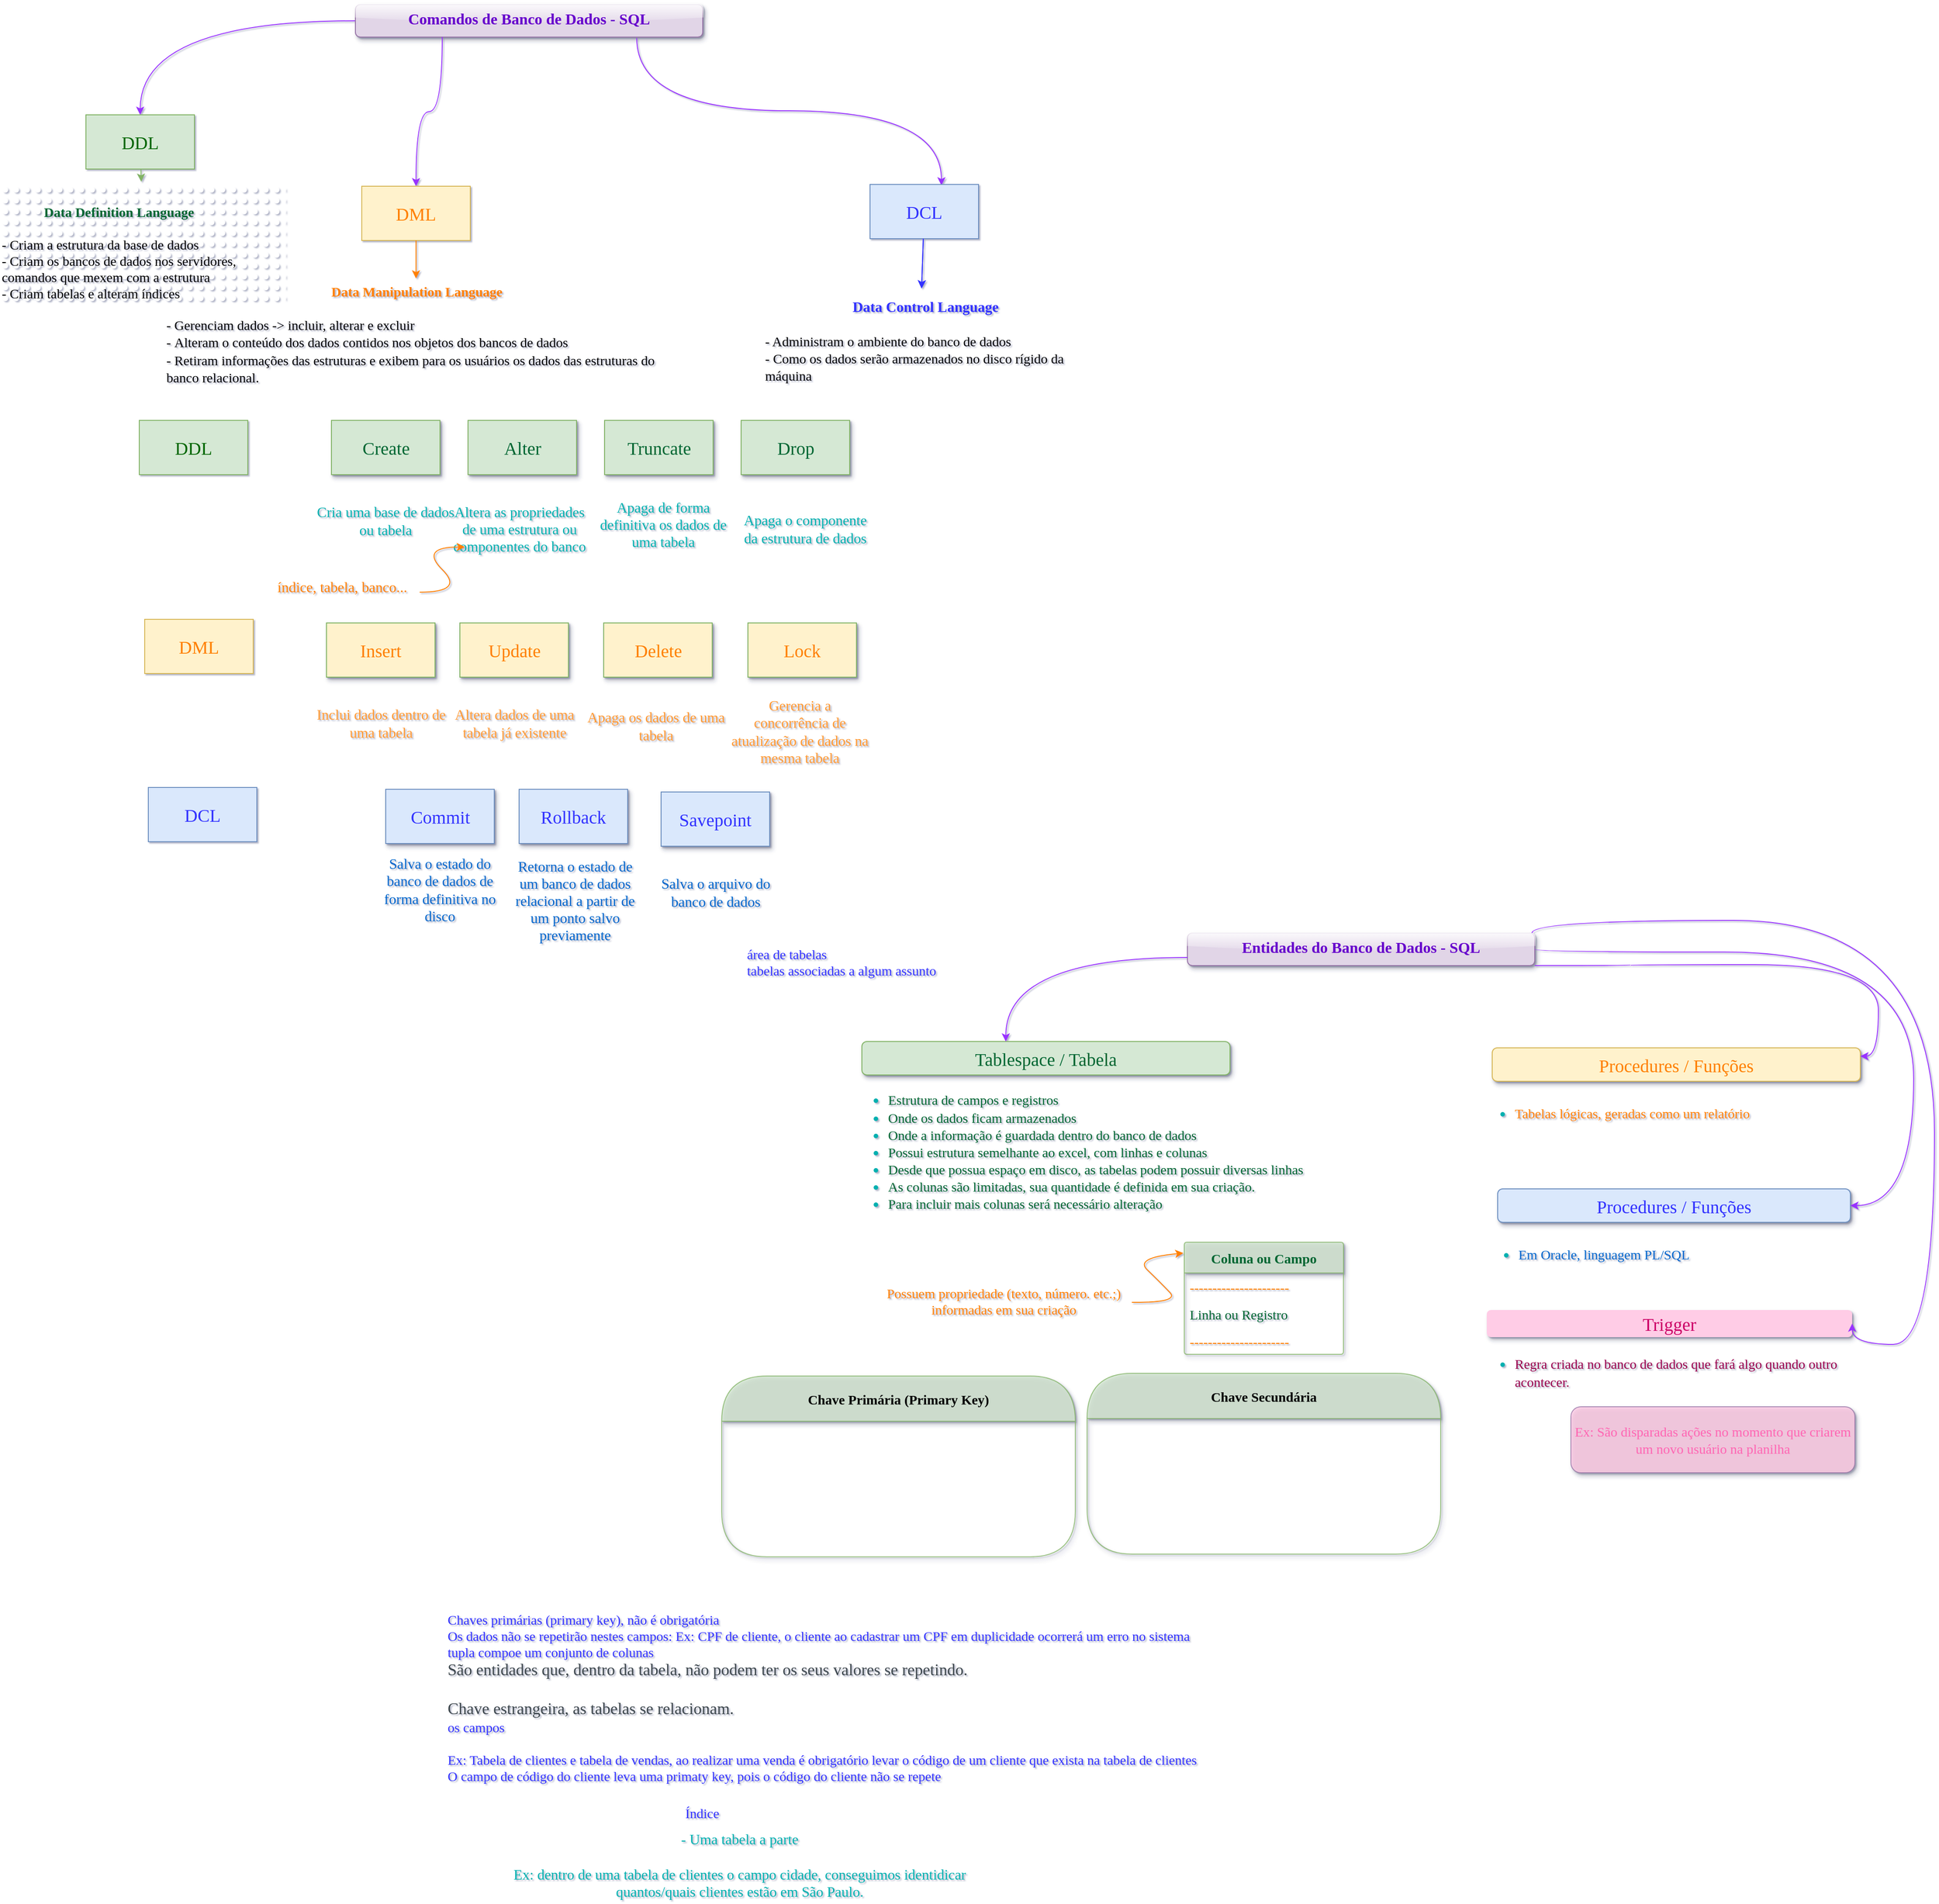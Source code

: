 <mxfile version="20.4.0" type="github">
  <diagram id="2lYntNfgOz4Zp2xXQCv-" name="Página-1">
    <mxGraphModel dx="1420" dy="1367" grid="0" gridSize="10" guides="1" tooltips="1" connect="1" arrows="1" fold="1" page="0" pageScale="1" pageWidth="827" pageHeight="1169" background="none" math="0" shadow="1">
      <root>
        <mxCell id="0" />
        <mxCell id="1" parent="0" />
        <mxCell id="KcA9sx5EcOgl9lJ91ylc-1" value="&lt;font color=&quot;#006600&quot; face=&quot;Lucida Console&quot; style=&quot;font-size: 20px;&quot;&gt;DDL&lt;/font&gt;" style="rounded=0;whiteSpace=wrap;html=1;fillColor=#d5e8d4;strokeColor=#82b366;labelBackgroundColor=none;" parent="1" vertex="1">
          <mxGeometry x="-228" y="-315" width="120" height="60" as="geometry" />
        </mxCell>
        <mxCell id="KcA9sx5EcOgl9lJ91ylc-20" value="" style="edgeStyle=orthogonalEdgeStyle;orthogonalLoop=1;jettySize=auto;html=1;strokeColor=#9933FF;fontFamily=Comic Sans MS;fontSize=16;fontColor=#CC00CC;curved=1;" parent="1" source="KcA9sx5EcOgl9lJ91ylc-3" target="KcA9sx5EcOgl9lJ91ylc-1" edge="1">
          <mxGeometry relative="1" as="geometry" />
        </mxCell>
        <mxCell id="KcA9sx5EcOgl9lJ91ylc-3" value="&lt;font style=&quot;font-size: 17px;&quot; color=&quot;#6600cc&quot;&gt;Comandos de Banco de Dados - SQL&lt;/font&gt;" style="text;whiteSpace=wrap;html=1;fontFamily=Comic Sans MS;fontSize=14;fontStyle=1;strokeColor=#9673a6;rounded=1;shadow=1;glass=1;fillColor=#e1d5e7;fillStyle=auto;align=center;" parent="1" vertex="1">
          <mxGeometry x="70" y="-437" width="384" height="36" as="geometry" />
        </mxCell>
        <mxCell id="KcA9sx5EcOgl9lJ91ylc-4" value="" style="endArrow=classic;html=1;rounded=0;fontFamily=Lucida Console;fontSize=20;fontColor=#FF8000;fillColor=#d5e8d4;strokeColor=#82b366;" parent="1" source="KcA9sx5EcOgl9lJ91ylc-1" target="KcA9sx5EcOgl9lJ91ylc-6" edge="1">
          <mxGeometry width="50" height="50" relative="1" as="geometry">
            <mxPoint x="541" y="80" as="sourcePoint" />
            <mxPoint x="623" y="80" as="targetPoint" />
          </mxGeometry>
        </mxCell>
        <mxCell id="KcA9sx5EcOgl9lJ91ylc-6" value="&lt;br&gt;&lt;div style=&quot;text-align: center;&quot;&gt;&lt;b style=&quot;color: rgb(0, 102, 51); font-family: Verdana; background-color: initial;&quot;&gt;Data Definition Language&lt;/b&gt;&lt;/div&gt;&lt;div style=&quot;text-align: center;&quot;&gt;&lt;br&gt;&lt;/div&gt;- Criam a estrutura da base de dados&amp;nbsp;&lt;br&gt;- Criam os bancos de dados nos servidores,&lt;br&gt;comandos que mexem com a estrutura&lt;br&gt;- Criam tabelas e alteram índices" style="text;html=1;resizable=0;autosize=1;align=left;verticalAlign=middle;points=[];fillColor=default;strokeColor=none;rounded=0;labelBackgroundColor=none;fontFamily=Comic Sans MS;fontSize=15;fontColor=#000000;fillStyle=dots;gradientColor=none;" parent="1" vertex="1">
          <mxGeometry x="-323" y="-241" width="316" height="138" as="geometry" />
        </mxCell>
        <mxCell id="KcA9sx5EcOgl9lJ91ylc-122" value="" style="edgeStyle=orthogonalEdgeStyle;curved=1;orthogonalLoop=1;jettySize=auto;html=1;strokeColor=#9933FF;exitX=0.25;exitY=1;exitDx=0;exitDy=0;fillColor=#e1d5e7;" parent="1" source="KcA9sx5EcOgl9lJ91ylc-3" target="KcA9sx5EcOgl9lJ91ylc-81" edge="1">
          <mxGeometry relative="1" as="geometry">
            <mxPoint x="200" y="-290.0" as="targetPoint" />
          </mxGeometry>
        </mxCell>
        <mxCell id="KcA9sx5EcOgl9lJ91ylc-81" value="&lt;font face=&quot;Lucida Console&quot; style=&quot;font-size: 20px;&quot; color=&quot;#ff8000&quot;&gt;DML&lt;/font&gt;" style="rounded=0;whiteSpace=wrap;html=1;fillColor=#fff2cc;strokeColor=#d6b656;labelBackgroundColor=none;" parent="1" vertex="1">
          <mxGeometry x="77" y="-236" width="120" height="60" as="geometry" />
        </mxCell>
        <mxCell id="KcA9sx5EcOgl9lJ91ylc-102" style="edgeStyle=orthogonalEdgeStyle;rounded=0;jumpSize=2;orthogonalLoop=1;jettySize=auto;html=1;exitX=0.5;exitY=1;exitDx=0;exitDy=0;strokeColor=#00CC66;fontFamily=Comic Sans MS;fontSize=16;fontColor=#6600CC;" parent="1" edge="1">
          <mxGeometry relative="1" as="geometry">
            <mxPoint x="778.5" y="205" as="sourcePoint" />
            <mxPoint x="778.5" y="205" as="targetPoint" />
          </mxGeometry>
        </mxCell>
        <mxCell id="KcA9sx5EcOgl9lJ91ylc-110" value="&lt;font color=&quot;#000000&quot;&gt;&lt;br&gt;&lt;/font&gt;" style="text;html=1;align=left;verticalAlign=middle;resizable=0;points=[];autosize=1;strokeColor=none;fillColor=none;fontSize=17;fontFamily=Comic Sans MS;fontColor=#CC00CC;rounded=0;" parent="1" vertex="1">
          <mxGeometry x="-218" y="371" width="18" height="32" as="geometry" />
        </mxCell>
        <mxCell id="KcA9sx5EcOgl9lJ91ylc-118" value="&lt;font style=&quot;font-size: 15px;&quot;&gt;&lt;div style=&quot;text-align: center;&quot;&gt;&lt;b style=&quot;font-family: Verdana; background-color: initial;&quot;&gt;&lt;font color=&quot;#ff8000&quot;&gt;Data Manipulation Language&lt;/font&gt;&lt;/b&gt;&lt;/div&gt;&lt;div style=&quot;text-align: center;&quot;&gt;&lt;br style=&quot;color: rgb(0, 0, 0);&quot;&gt;&lt;/div&gt;&lt;font style=&quot;font-size: 15px;&quot; color=&quot;#000000&quot;&gt;- Gerenciam dados -&amp;gt; incluir, alterar e excluir&lt;br&gt;-&amp;nbsp;&lt;/font&gt;&lt;span style=&quot;color: rgb(0, 0, 0);&quot;&gt;Alteram o conteúdo dos dados contidos nos objetos dos bancos de dados&lt;/span&gt;&lt;font style=&quot;font-size: 15px;&quot; color=&quot;#000000&quot;&gt;&lt;br&gt;&lt;/font&gt;&lt;/font&gt;&lt;span style=&quot;font-size: 15px;&quot;&gt;&lt;font color=&quot;#000000&quot; style=&quot;font-size: 15px;&quot;&gt;- Retiram informações das estruturas e exibem para os usuários os dados das estruturas do banco relacional.&lt;/font&gt;&lt;br&gt;&lt;/span&gt;" style="text;html=1;strokeColor=none;fillColor=none;align=left;verticalAlign=middle;whiteSpace=wrap;rounded=0;labelBackgroundColor=none;fontFamily=Comic Sans MS;fontSize=16;fontColor=#00B0B0;" parent="1" vertex="1">
          <mxGeometry x="-141" y="-134" width="556" height="123" as="geometry" />
        </mxCell>
        <mxCell id="KcA9sx5EcOgl9lJ91ylc-120" value="" style="endArrow=classic;html=1;rounded=0;strokeColor=#FF8000;" parent="1" source="KcA9sx5EcOgl9lJ91ylc-81" target="KcA9sx5EcOgl9lJ91ylc-118" edge="1">
          <mxGeometry width="50" height="50" relative="1" as="geometry">
            <mxPoint x="245" y="-55" as="sourcePoint" />
            <mxPoint x="-35" y="-127" as="targetPoint" />
          </mxGeometry>
        </mxCell>
        <mxCell id="KcA9sx5EcOgl9lJ91ylc-125" value="&lt;font color=&quot;#3333ff&quot; face=&quot;Lucida Console&quot; style=&quot;font-size: 20px;&quot;&gt;DCL&lt;/font&gt;" style="rounded=0;whiteSpace=wrap;html=1;fillColor=#dae8fc;strokeColor=#6c8ebf;labelBackgroundColor=none;" parent="1" vertex="1">
          <mxGeometry x="639" y="-238" width="120" height="60" as="geometry" />
        </mxCell>
        <mxCell id="KcA9sx5EcOgl9lJ91ylc-127" value="" style="edgeStyle=orthogonalEdgeStyle;curved=1;orthogonalLoop=1;jettySize=auto;html=1;strokeColor=#9933FF;exitX=0.81;exitY=1.028;exitDx=0;exitDy=0;fillColor=#e1d5e7;exitPerimeter=0;entryX=0.658;entryY=0.017;entryDx=0;entryDy=0;entryPerimeter=0;" parent="1" source="KcA9sx5EcOgl9lJ91ylc-3" target="KcA9sx5EcOgl9lJ91ylc-125" edge="1">
          <mxGeometry relative="1" as="geometry">
            <mxPoint x="560" y="-267" as="sourcePoint" />
            <mxPoint x="346" y="-169" as="targetPoint" />
          </mxGeometry>
        </mxCell>
        <mxCell id="KcA9sx5EcOgl9lJ91ylc-128" value="&lt;div style=&quot;text-align: center;&quot;&gt;&lt;b style=&quot;font-family: Verdana; background-color: initial;&quot;&gt;&lt;font color=&quot;#3333ff&quot;&gt;Data Control Language&lt;/font&gt;&lt;/b&gt;&lt;/div&gt;&lt;div style=&quot;text-align: center;&quot;&gt;&lt;br style=&quot;font-size: 15px; color: rgb(0, 0, 0);&quot;&gt;&lt;/div&gt;&lt;font style=&quot;font-size: 15px;&quot; color=&quot;#000000&quot;&gt;&lt;span style=&quot;&quot;&gt;- Administram o ambiente do banco de dados &lt;br&gt;- Como os dados serão armazenados no disco rígido da máquina&lt;/span&gt;&lt;/font&gt;" style="text;html=1;strokeColor=none;fillColor=none;align=left;verticalAlign=middle;whiteSpace=wrap;rounded=0;labelBackgroundColor=none;fontFamily=Comic Sans MS;fontSize=16;fontColor=#00B0B0;" parent="1" vertex="1">
          <mxGeometry x="520.5" y="-106" width="357" height="82" as="geometry" />
        </mxCell>
        <mxCell id="KcA9sx5EcOgl9lJ91ylc-131" value="" style="endArrow=classic;html=1;rounded=0;strokeColor=#3333FF;" parent="1" source="KcA9sx5EcOgl9lJ91ylc-125" edge="1">
          <mxGeometry width="50" height="50" relative="1" as="geometry">
            <mxPoint x="147" y="-166" as="sourcePoint" />
            <mxPoint x="696" y="-123" as="targetPoint" />
          </mxGeometry>
        </mxCell>
        <mxCell id="KcA9sx5EcOgl9lJ91ylc-132" value="&lt;font color=&quot;#006633&quot; face=&quot;Lucida Console&quot; style=&quot;font-size: 20px;&quot;&gt;Create&lt;/font&gt;" style="rounded=0;whiteSpace=wrap;html=1;fillColor=#d5e8d4;strokeColor=#82b366;labelBackgroundColor=none;shadow=1;fillStyle=auto;fontSize=15;" parent="1" vertex="1">
          <mxGeometry x="43.5" y="23" width="120" height="60" as="geometry" />
        </mxCell>
        <mxCell id="KcA9sx5EcOgl9lJ91ylc-133" value="&lt;font color=&quot;#006633&quot; face=&quot;Lucida Console&quot; style=&quot;font-size: 20px;&quot;&gt;Alter&lt;/font&gt;" style="rounded=0;whiteSpace=wrap;html=1;fillColor=#d5e8d4;strokeColor=#82b366;labelBackgroundColor=none;shadow=1;fillStyle=auto;fontSize=15;" parent="1" vertex="1">
          <mxGeometry x="194.5" y="23" width="120" height="60" as="geometry" />
        </mxCell>
        <mxCell id="KcA9sx5EcOgl9lJ91ylc-134" value="&lt;font color=&quot;#006633&quot; face=&quot;Lucida Console&quot; style=&quot;font-size: 20px;&quot;&gt;Truncate&lt;/font&gt;" style="rounded=0;whiteSpace=wrap;html=1;fillColor=#d5e8d4;strokeColor=#82b366;labelBackgroundColor=none;shadow=1;fillStyle=auto;fontSize=15;" parent="1" vertex="1">
          <mxGeometry x="345.5" y="23" width="120" height="60" as="geometry" />
        </mxCell>
        <mxCell id="KcA9sx5EcOgl9lJ91ylc-135" value="&lt;font face=&quot;Lucida Console&quot; style=&quot;font-size: 20px;&quot;&gt;Drop&lt;/font&gt;" style="rounded=0;whiteSpace=wrap;html=1;fillColor=#d5e8d4;strokeColor=#82b366;labelBackgroundColor=none;shadow=1;fillStyle=auto;fontSize=15;fontColor=#006633;" parent="1" vertex="1">
          <mxGeometry x="496.5" y="23" width="120" height="60" as="geometry" />
        </mxCell>
        <mxCell id="KcA9sx5EcOgl9lJ91ylc-136" value="Cria uma base de dados ou tabela" style="text;html=1;strokeColor=none;fillColor=none;align=center;verticalAlign=middle;whiteSpace=wrap;rounded=0;labelBackgroundColor=none;fontFamily=Comic Sans MS;fontSize=16;fontColor=#00B0B0;fillStyle=auto;" parent="1" vertex="1">
          <mxGeometry x="26" y="102" width="155" height="64" as="geometry" />
        </mxCell>
        <mxCell id="KcA9sx5EcOgl9lJ91ylc-137" value="Altera as propriedades de uma estrutura ou componentes do banco" style="text;html=1;strokeColor=none;fillColor=none;align=center;verticalAlign=middle;whiteSpace=wrap;rounded=0;labelBackgroundColor=none;fontFamily=Comic Sans MS;fontSize=16;fontColor=#00B0B0;fillStyle=auto;" parent="1" vertex="1">
          <mxGeometry x="173.5" y="111" width="155" height="64" as="geometry" />
        </mxCell>
        <mxCell id="KcA9sx5EcOgl9lJ91ylc-138" value="Apaga de forma definitiva os dados de uma tabela" style="text;html=1;strokeColor=none;fillColor=none;align=center;verticalAlign=middle;whiteSpace=wrap;rounded=0;labelBackgroundColor=none;fontFamily=Comic Sans MS;fontSize=16;fontColor=#00B0B0;fillStyle=auto;" parent="1" vertex="1">
          <mxGeometry x="332.5" y="106" width="155" height="64" as="geometry" />
        </mxCell>
        <mxCell id="KcA9sx5EcOgl9lJ91ylc-139" value="Apaga o componente da estrutura de dados" style="text;html=1;strokeColor=none;fillColor=none;align=center;verticalAlign=middle;whiteSpace=wrap;rounded=0;labelBackgroundColor=none;fontFamily=Comic Sans MS;fontSize=16;fontColor=#00B0B0;fillStyle=auto;" parent="1" vertex="1">
          <mxGeometry x="489.5" y="111" width="155" height="64" as="geometry" />
        </mxCell>
        <mxCell id="KcA9sx5EcOgl9lJ91ylc-141" value="" style="curved=1;endArrow=classic;html=1;rounded=0;fontFamily=Comic Sans MS;fontSize=16;fontColor=#FF8000;strokeColor=#FF8000;" parent="1" edge="1">
          <mxGeometry width="50" height="50" relative="1" as="geometry">
            <mxPoint x="141" y="213" as="sourcePoint" />
            <mxPoint x="191" y="163" as="targetPoint" />
            <Array as="points">
              <mxPoint x="191" y="213" />
              <mxPoint x="141" y="163" />
            </Array>
          </mxGeometry>
        </mxCell>
        <mxCell id="KcA9sx5EcOgl9lJ91ylc-143" value="&lt;font color=&quot;#ff8000&quot;&gt;índice, tabela, banco...&lt;/font&gt;" style="text;html=1;align=center;verticalAlign=middle;resizable=0;points=[];autosize=1;strokeColor=none;fillColor=none;fontSize=16;fontFamily=Comic Sans MS;fontColor=#00B0B0;fillStyle=auto;" parent="1" vertex="1">
          <mxGeometry x="-36" y="191" width="181" height="31" as="geometry" />
        </mxCell>
        <mxCell id="KcA9sx5EcOgl9lJ91ylc-144" value="&lt;font color=&quot;#ff8000&quot; face=&quot;Lucida Console&quot; style=&quot;font-size: 20px;&quot;&gt;Insert&lt;/font&gt;" style="rounded=0;whiteSpace=wrap;html=1;fillColor=#FFF2CC;strokeColor=#82b366;labelBackgroundColor=none;shadow=1;fillStyle=auto;fontSize=15;" parent="1" vertex="1">
          <mxGeometry x="38" y="247" width="120" height="60" as="geometry" />
        </mxCell>
        <mxCell id="KcA9sx5EcOgl9lJ91ylc-148" value="&lt;font color=&quot;#ff9933&quot;&gt;Inclui dados dentro de uma tabela&lt;/font&gt;" style="text;html=1;strokeColor=none;fillColor=none;align=center;verticalAlign=middle;whiteSpace=wrap;rounded=0;labelBackgroundColor=none;fontFamily=Comic Sans MS;fontSize=16;fontColor=#00B0B0;fillStyle=auto;" parent="1" vertex="1">
          <mxGeometry x="20.5" y="326" width="155" height="64" as="geometry" />
        </mxCell>
        <mxCell id="KcA9sx5EcOgl9lJ91ylc-150" value="Apaga os dados de uma tabela" style="text;html=1;strokeColor=none;fillColor=none;align=center;verticalAlign=middle;whiteSpace=wrap;rounded=0;labelBackgroundColor=none;fontFamily=Comic Sans MS;fontSize=16;fontColor=#FF9933;fillStyle=auto;" parent="1" vertex="1">
          <mxGeometry x="325" y="329" width="155" height="64" as="geometry" />
        </mxCell>
        <mxCell id="KcA9sx5EcOgl9lJ91ylc-151" value="Gerencia a concorrência de atualização de dados na mesma tabela" style="text;html=1;strokeColor=none;fillColor=none;align=center;verticalAlign=middle;whiteSpace=wrap;rounded=0;labelBackgroundColor=none;fontFamily=Comic Sans MS;fontSize=16;fontColor=#FF9933;fillStyle=auto;" parent="1" vertex="1">
          <mxGeometry x="484" y="335" width="155" height="64" as="geometry" />
        </mxCell>
        <mxCell id="KcA9sx5EcOgl9lJ91ylc-153" value="&lt;font color=&quot;#ff8000&quot; face=&quot;Lucida Console&quot; style=&quot;font-size: 20px;&quot;&gt;Update&lt;/font&gt;" style="rounded=0;whiteSpace=wrap;html=1;fillColor=#FFF2CC;strokeColor=#82b366;labelBackgroundColor=none;shadow=1;fillStyle=auto;fontSize=15;" parent="1" vertex="1">
          <mxGeometry x="185.5" y="247" width="120" height="60" as="geometry" />
        </mxCell>
        <mxCell id="KcA9sx5EcOgl9lJ91ylc-155" value="Altera dados de uma tabela já existente" style="text;html=1;strokeColor=none;fillColor=none;align=center;verticalAlign=middle;whiteSpace=wrap;rounded=0;labelBackgroundColor=none;fontFamily=Comic Sans MS;fontSize=16;fontColor=#FF9933;fillStyle=auto;" parent="1" vertex="1">
          <mxGeometry x="173.75" y="326" width="143.5" height="64" as="geometry" />
        </mxCell>
        <mxCell id="KcA9sx5EcOgl9lJ91ylc-156" value="&lt;font color=&quot;#ff8000&quot; face=&quot;Lucida Console&quot; style=&quot;font-size: 20px;&quot;&gt;Delete&lt;/font&gt;" style="rounded=0;whiteSpace=wrap;html=1;fillColor=#FFF2CC;strokeColor=#82b366;labelBackgroundColor=none;shadow=1;fillStyle=auto;fontSize=15;" parent="1" vertex="1">
          <mxGeometry x="344.5" y="247" width="120" height="60" as="geometry" />
        </mxCell>
        <mxCell id="KcA9sx5EcOgl9lJ91ylc-157" value="&lt;font color=&quot;#ff8000&quot; face=&quot;Lucida Console&quot; style=&quot;font-size: 20px;&quot;&gt;Lock&lt;/font&gt;" style="rounded=0;whiteSpace=wrap;html=1;fillColor=#FFF2CC;strokeColor=#82b366;labelBackgroundColor=none;shadow=1;fillStyle=auto;fontSize=15;" parent="1" vertex="1">
          <mxGeometry x="504" y="247" width="120" height="60" as="geometry" />
        </mxCell>
        <mxCell id="KcA9sx5EcOgl9lJ91ylc-158" value="&lt;font color=&quot;#3333ff&quot; face=&quot;Lucida Console&quot; style=&quot;font-size: 20px;&quot;&gt;Commit&lt;/font&gt;" style="rounded=0;whiteSpace=wrap;html=1;fillColor=#dae8fc;strokeColor=#6c8ebf;labelBackgroundColor=none;shadow=1;fillStyle=auto;fontSize=15;" parent="1" vertex="1">
          <mxGeometry x="103.5" y="431" width="120" height="60" as="geometry" />
        </mxCell>
        <mxCell id="KcA9sx5EcOgl9lJ91ylc-159" value="&lt;font color=&quot;#0066cc&quot;&gt;Salva o estado do banco de dados de forma definitiva no disco&lt;/font&gt;" style="text;html=1;strokeColor=none;fillColor=none;align=center;verticalAlign=middle;whiteSpace=wrap;rounded=0;labelBackgroundColor=none;fontFamily=Comic Sans MS;fontSize=16;fontColor=#00B0B0;fillStyle=auto;" parent="1" vertex="1">
          <mxGeometry x="86" y="510" width="155" height="64" as="geometry" />
        </mxCell>
        <mxCell id="KcA9sx5EcOgl9lJ91ylc-160" value="&lt;font color=&quot;#0066cc&quot;&gt;Salva o arquivo do banco de dados&lt;/font&gt;" style="text;html=1;strokeColor=none;fillColor=none;align=center;verticalAlign=middle;whiteSpace=wrap;rounded=0;labelBackgroundColor=none;fontFamily=Comic Sans MS;fontSize=16;fontColor=#FF9933;fillStyle=auto;" parent="1" vertex="1">
          <mxGeometry x="390.5" y="513" width="155" height="64" as="geometry" />
        </mxCell>
        <mxCell id="KcA9sx5EcOgl9lJ91ylc-162" value="&lt;font color=&quot;#3333ff&quot; face=&quot;Lucida Console&quot; style=&quot;font-size: 20px;&quot;&gt;Rollback&lt;/font&gt;" style="rounded=0;whiteSpace=wrap;html=1;fillColor=#dae8fc;strokeColor=#6c8ebf;labelBackgroundColor=none;shadow=1;fillStyle=auto;fontSize=15;" parent="1" vertex="1">
          <mxGeometry x="251" y="431" width="120" height="60" as="geometry" />
        </mxCell>
        <mxCell id="KcA9sx5EcOgl9lJ91ylc-163" value="&lt;font color=&quot;#0066cc&quot;&gt;Retorna o estado de um banco de dados relacional a partir de um ponto salvo previamente&lt;/font&gt;" style="text;html=1;strokeColor=none;fillColor=none;align=center;verticalAlign=middle;whiteSpace=wrap;rounded=0;labelBackgroundColor=none;fontFamily=Comic Sans MS;fontSize=16;fontColor=#FF9933;fillStyle=auto;" parent="1" vertex="1">
          <mxGeometry x="241" y="522" width="143.5" height="64" as="geometry" />
        </mxCell>
        <mxCell id="KcA9sx5EcOgl9lJ91ylc-164" value="&lt;font color=&quot;#3333ff&quot; face=&quot;Lucida Console&quot; style=&quot;font-size: 20px;&quot;&gt;Savepoint&lt;/font&gt;" style="rounded=0;whiteSpace=wrap;html=1;fillColor=#dae8fc;strokeColor=#6c8ebf;labelBackgroundColor=none;shadow=1;fillStyle=auto;fontSize=15;" parent="1" vertex="1">
          <mxGeometry x="408" y="434" width="120" height="60" as="geometry" />
        </mxCell>
        <mxCell id="lpabvSlIWiEK5Iqg3zDG-1" value="&lt;font color=&quot;#006600&quot; face=&quot;Lucida Console&quot; style=&quot;font-size: 20px;&quot;&gt;DDL&lt;/font&gt;" style="rounded=0;whiteSpace=wrap;html=1;fillColor=#d5e8d4;strokeColor=#82b366;labelBackgroundColor=none;" vertex="1" parent="1">
          <mxGeometry x="-169" y="23" width="120" height="60" as="geometry" />
        </mxCell>
        <mxCell id="lpabvSlIWiEK5Iqg3zDG-2" value="&lt;font face=&quot;Lucida Console&quot; style=&quot;font-size: 20px;&quot; color=&quot;#ff8000&quot;&gt;DML&lt;/font&gt;" style="rounded=0;whiteSpace=wrap;html=1;fillColor=#fff2cc;strokeColor=#d6b656;labelBackgroundColor=none;" vertex="1" parent="1">
          <mxGeometry x="-163" y="243" width="120" height="60" as="geometry" />
        </mxCell>
        <mxCell id="lpabvSlIWiEK5Iqg3zDG-3" value="&lt;font color=&quot;#3333ff&quot; face=&quot;Lucida Console&quot; style=&quot;font-size: 20px;&quot;&gt;DCL&lt;/font&gt;" style="rounded=0;whiteSpace=wrap;html=1;fillColor=#dae8fc;strokeColor=#6c8ebf;labelBackgroundColor=none;" vertex="1" parent="1">
          <mxGeometry x="-159" y="429" width="120" height="60" as="geometry" />
        </mxCell>
        <mxCell id="lpabvSlIWiEK5Iqg3zDG-13" value="&lt;font color=&quot;#3333ff&quot; face=&quot;Lucida Console&quot; style=&quot;font-size: 20px;&quot;&gt;DCL&lt;/font&gt;" style="rounded=0;whiteSpace=wrap;html=1;fillColor=#dae8fc;strokeColor=#6c8ebf;labelBackgroundColor=none;" vertex="1" parent="1">
          <mxGeometry x="639" y="-238" width="120" height="60" as="geometry" />
        </mxCell>
        <mxCell id="lpabvSlIWiEK5Iqg3zDG-15" value="" style="endArrow=classic;html=1;rounded=0;strokeColor=#3333FF;" edge="1" source="lpabvSlIWiEK5Iqg3zDG-13" parent="1">
          <mxGeometry width="50" height="50" relative="1" as="geometry">
            <mxPoint x="147" y="-166" as="sourcePoint" />
            <mxPoint x="696.0" y="-123" as="targetPoint" />
          </mxGeometry>
        </mxCell>
        <mxCell id="lpabvSlIWiEK5Iqg3zDG-17" value="&lt;font style=&quot;font-size: 17px;&quot; color=&quot;#6600cc&quot;&gt;Entidades do Banco de Dados - SQL&lt;/font&gt;" style="text;whiteSpace=wrap;html=1;fontFamily=Comic Sans MS;fontSize=14;fontStyle=1;strokeColor=#9673a6;rounded=1;shadow=1;glass=1;fillColor=#e1d5e7;fillStyle=auto;align=center;" vertex="1" parent="1">
          <mxGeometry x="990" y="590" width="384" height="36" as="geometry" />
        </mxCell>
        <mxCell id="lpabvSlIWiEK5Iqg3zDG-21" value="área de tabelas&lt;br&gt;tabelas associadas a algum assunto" style="text;html=1;align=left;verticalAlign=middle;resizable=0;points=[];autosize=1;strokeColor=none;fillColor=none;fontSize=15;fontFamily=Verdana;fontColor=#3333FF;" vertex="1" parent="1">
          <mxGeometry x="501" y="598" width="288" height="48" as="geometry" />
        </mxCell>
        <mxCell id="lpabvSlIWiEK5Iqg3zDG-43" value="&lt;br&gt;&lt;br&gt;&lt;br&gt;Chaves primárias (primary key), não é obrigatória&lt;br&gt;Os dados não se repetirão nestes campos: Ex: CPF de cliente, o cliente ao cadastrar um CPF em duplicidade ocorrerá um erro no sistema&lt;br&gt;tupla compoe um conjunto de colunas&lt;br&gt;&lt;span style=&quot;color: rgb(61, 70, 77); font-family: &amp;quot;Source Serif Pro&amp;quot;, serif; font-size: 18px;&quot;&gt;São entidades que, dentro da tabela, não podem ter os seus valores se repetindo.&lt;br&gt;&lt;br&gt;Chave estrangeira, as tabelas se relacionam.&lt;/span&gt;&lt;br&gt;os campos&amp;nbsp;&lt;br&gt;&lt;br&gt;Ex: Tabela de clientes e tabela de vendas, ao realizar uma venda é obrigatório levar o código de um cliente que exista na tabela de clientes&lt;br&gt;O campo de código do cliente leva uma primaty key, pois o código do cliente não se repete&lt;br&gt;" style="text;html=1;resizable=0;autosize=1;align=left;verticalAlign=middle;points=[];fillColor=none;strokeColor=none;rounded=0;fillStyle=auto;fontFamily=Verdana;fontSize=15;fontColor=#3333FF;" vertex="1" parent="1">
          <mxGeometry x="169.997" y="1280.003" width="1074" height="257" as="geometry" />
        </mxCell>
        <mxCell id="lpabvSlIWiEK5Iqg3zDG-44" value="Índice" style="text;html=1;align=center;verticalAlign=middle;resizable=0;points=[];autosize=1;strokeColor=none;fillColor=none;fontSize=15;fontFamily=Verdana;fontColor=#3333FF;" vertex="1" parent="1">
          <mxGeometry x="421" y="1548" width="64" height="30" as="geometry" />
        </mxCell>
        <mxCell id="lpabvSlIWiEK5Iqg3zDG-46" value="- Uma tabela a parte&lt;br&gt;&lt;br&gt;Ex: dentro de uma tabela de clientes o campo cidade, conseguimos identidicar quantos/quais clientes estão em São Paulo." style="text;html=1;strokeColor=none;fillColor=none;align=center;verticalAlign=middle;whiteSpace=wrap;rounded=0;labelBackgroundColor=none;fontFamily=Comic Sans MS;fontSize=16;fontColor=#00B0B0;fillStyle=auto;" vertex="1" parent="1">
          <mxGeometry x="215" y="1589" width="560" height="64" as="geometry" />
        </mxCell>
        <mxCell id="lpabvSlIWiEK5Iqg3zDG-54" value="&lt;font color=&quot;#cc0066&quot; face=&quot;Lucida Console&quot; style=&quot;font-size: 20px;&quot;&gt;Trigger&lt;/font&gt;" style="rounded=1;whiteSpace=wrap;html=1;fillColor=#FFCCE6;strokeColor=none;labelBackgroundColor=none;shadow=1;fillStyle=auto;fontSize=15;fontFamily=Verdana;glass=0;" vertex="1" parent="1">
          <mxGeometry x="1321" y="1007" width="404" height="30" as="geometry" />
        </mxCell>
        <mxCell id="lpabvSlIWiEK5Iqg3zDG-55" value="&lt;div style=&quot;&quot;&gt;&lt;ul&gt;&lt;li&gt;&lt;span style=&quot;font-size: 15px; color: rgb(153, 0, 77); background-color: initial;&quot;&gt;Regra criada no banco de dados que fará algo quando outro acontecer.&lt;/span&gt;&lt;/li&gt;&lt;/ul&gt;&lt;/div&gt;" style="text;html=1;strokeColor=none;fillColor=none;align=left;verticalAlign=middle;whiteSpace=wrap;rounded=0;labelBackgroundColor=none;fontFamily=Comic Sans MS;fontSize=16;fontColor=#00B0B0;fillStyle=auto;" vertex="1" parent="1">
          <mxGeometry x="1310" y="1052" width="407" height="47" as="geometry" />
        </mxCell>
        <mxCell id="lpabvSlIWiEK5Iqg3zDG-57" value="&lt;span style=&quot;font-size: 15px; font-weight: 400; text-align: left;&quot;&gt;&lt;font color=&quot;#ff66b3&quot;&gt;Ex: São disparadas ações no momento que criarem um novo usuário na planilha&lt;/font&gt;&lt;/span&gt;" style="text;whiteSpace=wrap;html=1;fontFamily=Comic Sans MS;fontSize=14;fontStyle=1;strokeColor=#9673a6;rounded=1;shadow=1;glass=0;fillColor=#FFCCE6;fillStyle=auto;align=center;verticalAlign=middle;sketch=0;opacity=80;" vertex="1" parent="1">
          <mxGeometry x="1414" y="1114" width="314" height="73" as="geometry" />
        </mxCell>
        <mxCell id="lpabvSlIWiEK5Iqg3zDG-65" value="&lt;font color=&quot;#3333ff&quot; face=&quot;Lucida Console&quot; style=&quot;font-size: 20px;&quot;&gt;Procedures / Funções&lt;/font&gt;" style="rounded=1;whiteSpace=wrap;html=1;fillColor=#dae8fc;strokeColor=#6c8ebf;labelBackgroundColor=none;shadow=1;fillStyle=auto;fontSize=15;fontFamily=Verdana;glass=0;" vertex="1" parent="1">
          <mxGeometry x="1333" y="873" width="390" height="37" as="geometry" />
        </mxCell>
        <mxCell id="lpabvSlIWiEK5Iqg3zDG-66" value="&lt;ul&gt;&lt;li&gt;&lt;span style=&quot;font-size: 15px;&quot;&gt;&lt;font color=&quot;#0066cc&quot;&gt;Em Oracle, linguagem PL/SQL&lt;/font&gt;&lt;/span&gt;&lt;/li&gt;&lt;/ul&gt;" style="text;html=1;strokeColor=none;fillColor=none;align=left;verticalAlign=middle;whiteSpace=wrap;rounded=0;labelBackgroundColor=none;fontFamily=Comic Sans MS;fontSize=16;fontColor=#00B0B0;fillStyle=auto;" vertex="1" parent="1">
          <mxGeometry x="1314" y="921.0" width="387" height="47" as="geometry" />
        </mxCell>
        <mxCell id="lpabvSlIWiEK5Iqg3zDG-75" value="&lt;font color=&quot;#ff8000&quot; face=&quot;Lucida Console&quot; style=&quot;font-size: 20px;&quot;&gt;Procedures / Funções&lt;/font&gt;" style="rounded=1;whiteSpace=wrap;html=1;fillColor=#fff2cc;strokeColor=#d6b656;labelBackgroundColor=none;shadow=1;fillStyle=auto;fontSize=15;fontFamily=Verdana;glass=0;" vertex="1" parent="1">
          <mxGeometry x="1327" y="717" width="407" height="37" as="geometry" />
        </mxCell>
        <mxCell id="lpabvSlIWiEK5Iqg3zDG-83" value="&lt;ul&gt;&lt;li&gt;&lt;span style=&quot;font-size: 15px;&quot;&gt;&lt;font style=&quot;line-height: 1;&quot; color=&quot;#ff8000&quot;&gt;Tabelas lógicas, geradas como um relatório&lt;/font&gt;&lt;/span&gt;&lt;/li&gt;&lt;/ul&gt;" style="text;html=1;strokeColor=none;fillColor=none;align=left;verticalAlign=middle;whiteSpace=wrap;rounded=0;labelBackgroundColor=none;fontFamily=Comic Sans MS;fontSize=16;fontColor=#00B0B0;fillStyle=auto;" vertex="1" parent="1">
          <mxGeometry x="1310" y="765.0" width="387" height="47" as="geometry" />
        </mxCell>
        <mxCell id="lpabvSlIWiEK5Iqg3zDG-96" value="" style="edgeStyle=orthogonalEdgeStyle;orthogonalLoop=1;jettySize=auto;html=1;strokeColor=#9933FF;fontFamily=Comic Sans MS;fontSize=16;fontColor=#CC00CC;curved=1;entryX=1;entryY=0.5;entryDx=0;entryDy=0;" edge="1" parent="1" source="lpabvSlIWiEK5Iqg3zDG-17" target="lpabvSlIWiEK5Iqg3zDG-54">
          <mxGeometry relative="1" as="geometry">
            <mxPoint x="1482" y="587" as="sourcePoint" />
            <mxPoint x="1427" y="845" as="targetPoint" />
            <Array as="points">
              <mxPoint x="1371" y="576" />
              <mxPoint x="1816" y="576" />
              <mxPoint x="1816" y="1045" />
              <mxPoint x="1725" y="1045" />
            </Array>
          </mxGeometry>
        </mxCell>
        <mxCell id="lpabvSlIWiEK5Iqg3zDG-98" value="" style="edgeStyle=orthogonalEdgeStyle;orthogonalLoop=1;jettySize=auto;html=1;strokeColor=#9933FF;fontFamily=Comic Sans MS;fontSize=16;fontColor=#CC00CC;curved=1;entryX=1;entryY=0.5;entryDx=0;entryDy=0;exitX=1;exitY=0.5;exitDx=0;exitDy=0;" edge="1" parent="1" source="lpabvSlIWiEK5Iqg3zDG-17" target="lpabvSlIWiEK5Iqg3zDG-65">
          <mxGeometry relative="1" as="geometry">
            <mxPoint x="1480" y="598" as="sourcePoint" />
            <mxPoint x="1427" y="845" as="targetPoint" />
            <Array as="points">
              <mxPoint x="1374" y="611" />
              <mxPoint x="1793" y="611" />
              <mxPoint x="1793" y="892" />
            </Array>
          </mxGeometry>
        </mxCell>
        <mxCell id="lpabvSlIWiEK5Iqg3zDG-100" value="&lt;font color=&quot;#006633&quot; face=&quot;Lucida Console&quot; style=&quot;font-size: 20px;&quot;&gt;Tablespace / Tabela&lt;/font&gt;" style="rounded=1;whiteSpace=wrap;html=1;fillColor=#d5e8d4;strokeColor=#82b366;labelBackgroundColor=none;shadow=1;fillStyle=auto;fontSize=15;fontFamily=Verdana;glass=0;" vertex="1" parent="1">
          <mxGeometry x="630" y="710" width="407" height="37" as="geometry" />
        </mxCell>
        <mxCell id="lpabvSlIWiEK5Iqg3zDG-101" value="" style="edgeStyle=orthogonalEdgeStyle;orthogonalLoop=1;jettySize=auto;html=1;strokeColor=#9933FF;fontFamily=Comic Sans MS;fontSize=16;fontColor=#CC00CC;curved=1;exitX=0;exitY=0.75;exitDx=0;exitDy=0;entryX=0.391;entryY=0;entryDx=0;entryDy=0;entryPerimeter=0;" edge="1" parent="1" source="lpabvSlIWiEK5Iqg3zDG-17" target="lpabvSlIWiEK5Iqg3zDG-100">
          <mxGeometry relative="1" as="geometry">
            <mxPoint x="1536.0" y="800" as="sourcePoint" />
            <mxPoint x="1298" y="904" as="targetPoint" />
          </mxGeometry>
        </mxCell>
        <mxCell id="lpabvSlIWiEK5Iqg3zDG-102" value="" style="edgeStyle=orthogonalEdgeStyle;orthogonalLoop=1;jettySize=auto;html=1;strokeColor=#9933FF;fontFamily=Comic Sans MS;fontSize=16;fontColor=#CC00CC;curved=1;exitX=1;exitY=1;exitDx=0;exitDy=0;entryX=1;entryY=0.25;entryDx=0;entryDy=0;" edge="1" parent="1" source="lpabvSlIWiEK5Iqg3zDG-17" target="lpabvSlIWiEK5Iqg3zDG-75">
          <mxGeometry relative="1" as="geometry">
            <mxPoint x="1571.0" y="709" as="sourcePoint" />
            <mxPoint x="1333" y="813" as="targetPoint" />
            <Array as="points">
              <mxPoint x="1480" y="625" />
              <mxPoint x="1754" y="625" />
              <mxPoint x="1754" y="726" />
            </Array>
          </mxGeometry>
        </mxCell>
        <mxCell id="lpabvSlIWiEK5Iqg3zDG-104" value="&lt;ul&gt;&lt;li&gt;&lt;span style=&quot;font-size: 15px;&quot;&gt;&lt;font color=&quot;#006633&quot; style=&quot;line-height: 1;&quot;&gt;Estrutura de campos e registros&lt;/font&gt;&lt;/span&gt;&lt;/li&gt;&lt;li&gt;&lt;span style=&quot;font-size: 15px;&quot;&gt;&lt;font color=&quot;#006633&quot; style=&quot;line-height: 1;&quot;&gt;Onde os dados ficam armazenados&lt;/font&gt;&lt;/span&gt;&lt;/li&gt;&lt;li&gt;&lt;span style=&quot;font-size: 15px;&quot;&gt;&lt;font color=&quot;#006633&quot; style=&quot;line-height: 1;&quot;&gt;Onde a informação é guardada dentro do banco de dados&lt;/font&gt;&lt;/span&gt;&lt;/li&gt;&lt;li&gt;&lt;span style=&quot;font-size: 15px;&quot;&gt;&lt;font color=&quot;#006633&quot; style=&quot;line-height: 1;&quot;&gt;Possui estrutura semelhante ao excel, com linhas e colunas&lt;/font&gt;&lt;/span&gt;&lt;/li&gt;&lt;li&gt;&lt;span style=&quot;font-size: 15px;&quot;&gt;&lt;font color=&quot;#006633&quot; style=&quot;line-height: 1;&quot;&gt;Desde que possua espaço em disco, as tabelas podem possuir diversas linhas&lt;/font&gt;&lt;/span&gt;&lt;/li&gt;&lt;li&gt;&lt;span style=&quot;font-size: 15px;&quot;&gt;&lt;font color=&quot;#006633&quot; style=&quot;line-height: 1;&quot;&gt;As colunas são limitadas, sua quantidade é definida em sua criação.&amp;nbsp;&lt;/font&gt;&lt;/span&gt;&lt;/li&gt;&lt;li&gt;&lt;span style=&quot;font-size: 15px;&quot;&gt;&lt;font color=&quot;#006633&quot; style=&quot;line-height: 1;&quot;&gt;Para incluir mais colunas será necessário alteração&lt;/font&gt;&lt;/span&gt;&lt;/li&gt;&lt;/ul&gt;" style="text;html=1;strokeColor=none;fillColor=none;align=left;verticalAlign=middle;whiteSpace=wrap;rounded=0;labelBackgroundColor=none;fontFamily=Comic Sans MS;fontSize=16;fontColor=#00B0B0;fillStyle=auto;" vertex="1" parent="1">
          <mxGeometry x="616.5" y="808" width="582" height="47" as="geometry" />
        </mxCell>
        <mxCell id="lpabvSlIWiEK5Iqg3zDG-126" value="Coluna ou Campo" style="swimlane;fontStyle=1;childLayout=stackLayout;horizontal=1;startSize=34;horizontalStack=0;resizeParent=1;resizeParentMax=0;resizeLast=0;collapsible=1;marginBottom=0;rounded=1;shadow=1;glass=0;sketch=0;fillStyle=auto;strokeColor=#82b366;fontFamily=Comic Sans MS;fontSize=15;fillColor=#d5e8d4;opacity=80;html=0;fontColor=#006633;arcSize=3;" vertex="1" parent="1">
          <mxGeometry x="986.5" y="932" width="176" height="124" as="geometry" />
        </mxCell>
        <mxCell id="lpabvSlIWiEK5Iqg3zDG-127" value="----------------------" style="text;strokeColor=none;fillColor=none;align=left;verticalAlign=middle;spacingLeft=4;spacingRight=4;overflow=hidden;points=[[0,0.5],[1,0.5]];portConstraint=eastwest;rotatable=0;rounded=1;shadow=1;glass=0;sketch=0;fillStyle=auto;fontFamily=Comic Sans MS;fontSize=15;fontColor=#FF8000;opacity=80;html=0;" vertex="1" parent="lpabvSlIWiEK5Iqg3zDG-126">
          <mxGeometry y="34" width="176" height="30" as="geometry" />
        </mxCell>
        <mxCell id="lpabvSlIWiEK5Iqg3zDG-128" value="Linha ou Registro" style="text;strokeColor=none;fillColor=none;align=left;verticalAlign=middle;spacingLeft=4;spacingRight=4;overflow=hidden;points=[[0,0.5],[1,0.5]];portConstraint=eastwest;rotatable=0;rounded=1;shadow=1;glass=0;sketch=0;fillStyle=auto;fontFamily=Comic Sans MS;fontSize=15;fontColor=#006633;opacity=80;html=0;" vertex="1" parent="lpabvSlIWiEK5Iqg3zDG-126">
          <mxGeometry y="64" width="176" height="30" as="geometry" />
        </mxCell>
        <mxCell id="lpabvSlIWiEK5Iqg3zDG-129" value="----------------------" style="text;strokeColor=none;fillColor=none;align=left;verticalAlign=middle;spacingLeft=4;spacingRight=4;overflow=hidden;points=[[0,0.5],[1,0.5]];portConstraint=eastwest;rotatable=0;rounded=1;shadow=1;glass=0;sketch=0;fillStyle=auto;fontFamily=Comic Sans MS;fontSize=15;fontColor=#FF8000;opacity=80;html=0;" vertex="1" parent="lpabvSlIWiEK5Iqg3zDG-126">
          <mxGeometry y="94" width="176" height="30" as="geometry" />
        </mxCell>
        <mxCell id="lpabvSlIWiEK5Iqg3zDG-130" value="" style="curved=1;endArrow=classic;html=1;strokeColor=#FF8000;fontFamily=Comic Sans MS;fontSize=15;fontColor=#FF8000;" edge="1" parent="1" source="lpabvSlIWiEK5Iqg3zDG-132">
          <mxGeometry width="50" height="50" relative="1" as="geometry">
            <mxPoint x="931.5" y="999" as="sourcePoint" />
            <mxPoint x="985.5" y="944" as="targetPoint" />
            <Array as="points">
              <mxPoint x="981.5" y="999" />
              <mxPoint x="959.5" y="976" />
              <mxPoint x="931.5" y="949" />
            </Array>
          </mxGeometry>
        </mxCell>
        <mxCell id="lpabvSlIWiEK5Iqg3zDG-132" value="Possuem propriedade (texto, número. etc.;) informadas em sua criação" style="text;html=1;strokeColor=none;fillColor=none;align=center;verticalAlign=middle;whiteSpace=wrap;rounded=0;shadow=1;glass=0;sketch=0;fillStyle=auto;fontFamily=Comic Sans MS;fontSize=15;fontColor=#FF8000;opacity=80;" vertex="1" parent="1">
          <mxGeometry x="644.5" y="965" width="284" height="64" as="geometry" />
        </mxCell>
        <mxCell id="lpabvSlIWiEK5Iqg3zDG-134" value="Chave Primária (Primary Key)" style="swimlane;rounded=1;shadow=1;glass=0;sketch=0;fillStyle=auto;strokeColor=#82b366;fontFamily=Comic Sans MS;fontSize=15;fillColor=#d5e8d4;opacity=80;html=0;startSize=50;arcSize=37;" vertex="1" parent="1">
          <mxGeometry x="475" y="1080" width="391" height="200" as="geometry" />
        </mxCell>
        <mxCell id="lpabvSlIWiEK5Iqg3zDG-135" value="Chave Secundária" style="swimlane;rounded=1;shadow=1;glass=0;sketch=0;fillStyle=auto;strokeColor=#82b366;fontFamily=Comic Sans MS;fontSize=15;fillColor=#d5e8d4;opacity=80;html=0;startSize=50;arcSize=50;" vertex="1" parent="1">
          <mxGeometry x="879" y="1077" width="391" height="200" as="geometry" />
        </mxCell>
      </root>
    </mxGraphModel>
  </diagram>
</mxfile>

